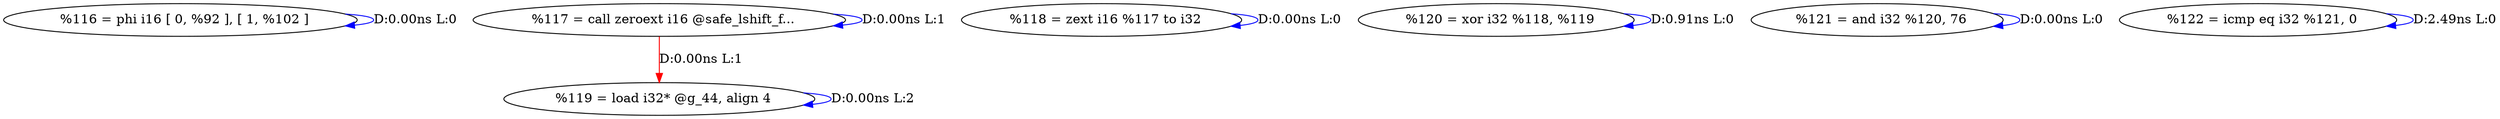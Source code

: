 digraph {
Node0x409c6a0[label="  %116 = phi i16 [ 0, %92 ], [ 1, %102 ]"];
Node0x409c6a0 -> Node0x409c6a0[label="D:0.00ns L:0",color=blue];
Node0x409c780[label="  %117 = call zeroext i16 @safe_lshift_f..."];
Node0x409c780 -> Node0x409c780[label="D:0.00ns L:1",color=blue];
Node0x409c940[label="  %119 = load i32* @g_44, align 4"];
Node0x409c780 -> Node0x409c940[label="D:0.00ns L:1",color=red];
Node0x409c860[label="  %118 = zext i16 %117 to i32"];
Node0x409c860 -> Node0x409c860[label="D:0.00ns L:0",color=blue];
Node0x409c940 -> Node0x409c940[label="D:0.00ns L:2",color=blue];
Node0x409ca20[label="  %120 = xor i32 %118, %119"];
Node0x409ca20 -> Node0x409ca20[label="D:0.91ns L:0",color=blue];
Node0x409cb00[label="  %121 = and i32 %120, 76"];
Node0x409cb00 -> Node0x409cb00[label="D:0.00ns L:0",color=blue];
Node0x409cbe0[label="  %122 = icmp eq i32 %121, 0"];
Node0x409cbe0 -> Node0x409cbe0[label="D:2.49ns L:0",color=blue];
}
